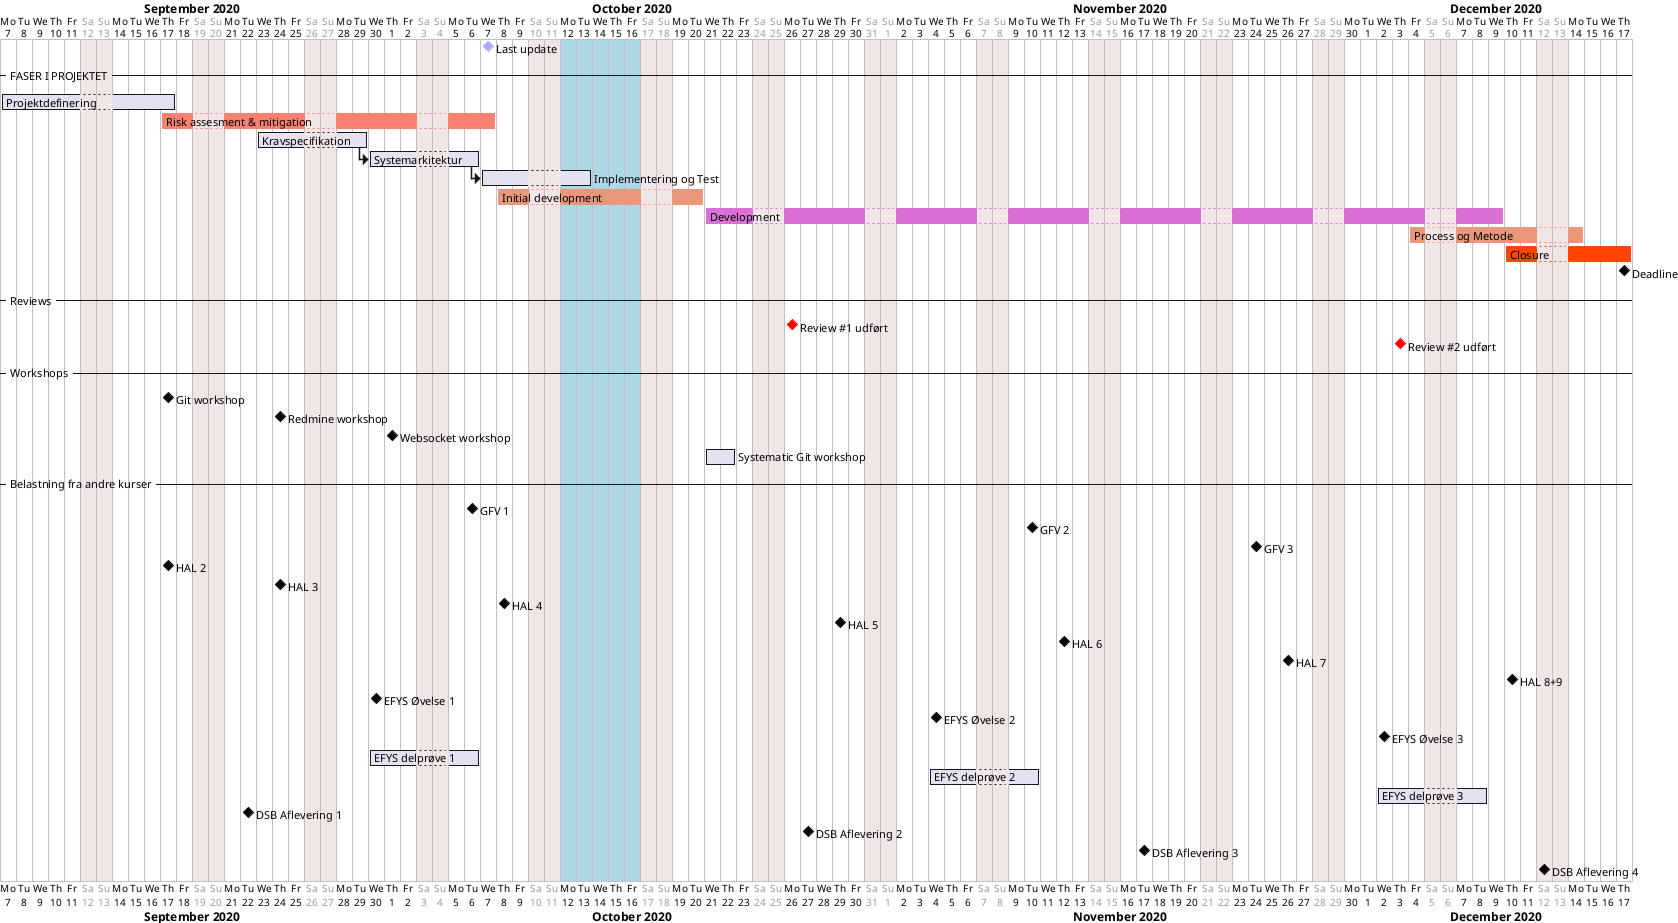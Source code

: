 @startgantt
project starts the 2020/09/07
[Last update] happens 2020/10/07 and is colored in #AAF

saturday are closed
sunday are closed

-- FASER I PROJEKTET --

[Projektdefinering] as [PD] starts the 2020/09/07 and ends at 2020/09/17

[Risk assesment & mitigation] as [RA] starts the 2020/09/17
[RA] ends 2020/10/07 and is colored in Salmon
[Kravspecifikation] as [KravSpek] starts the 2020/09/23
[KravSpek] lasts 5 days

[Systemarkitektur] as [SysArch] starts at [KravSpek]'s end
[SysArch] lasts 5 days

[Implementering og Test] as [ImpTest] starts at [SysArch]'s end
[ImpTest] lasts 5 days

[Initial development] as [Init] starts the 2020/10/08 
[Init] ends 2020/10/20  and is colored in DarkSalmon

[Development] as [Dev] starts the 2020/10/21 
[Dev] ends 2020/12/09 and is colored in Orchid

[Process og Metode] as [Process] starts the 2020/12/04 
[Process] lasts 7 days and is colored in DarkSalmon

[Closure] as [Clo] starts the 2020/12/10
[Clo] ends 2020/12/17 and is colored in OrangeRed

[Deadline] happens 2020/12/17

-- Reviews --
[Review #1 udført] is colored in Red and happens 2020/10/26 
[Review #2 udført] is colored in Red and happens 2020/12/03 

-- Workshops --
[Git workshop] happens 2020/09/17
[Redmine workshop] happens 2020/09/24
[Websocket workshop] happens 2020/10/01
[Systematic Git workshop] starts the 2020/10/21 and lasts 2 days

-- Belastning fra andre kurser --
' [MSE øvelse 1] happens 2020/09/14
' [MSE øvelse 2] happens 2020/09/28
' [MSE øvelse 3] happens 2020/10/05
[GFV 1] happens 2020/10/06
[GFV 2] happens 2020/11/10
[GFV 3] happens 2020/11/24

[HAL 2] happens 2020/09/17
[HAL 3] happens 2020/09/24
[HAL 4] happens 2020/10/08
[HAL 5] happens 2020/10/29
[HAL 6] happens 2020/11/12
[HAL 7] happens 2020/11/26
[HAL 8+9] happens 2020/12/10

[EFYS Øvelse 1] happens 2020/09/30
[EFYS Øvelse 2] happens 2020/11/04
[EFYS Øvelse 3] happens 2020/12/02

[EFYS delprøve 1] starts 2020/09/30 and ends 2020/10/06
[EFYS delprøve 2] starts 2020/11/04 and ends 2020/11/10
[EFYS delprøve 3] starts 2020/12/02 and ends 2020/12/08

[DSB Aflevering 1] happens 2020/09/22
[DSB Aflevering 2] happens 2020/10/27
[DSB Aflevering 3] happens 2020/11/17
[DSB Aflevering 4] happens 2020/12/12


2020/10/12 to 2020/10/16 are colored in LightBlue
@endgantt
